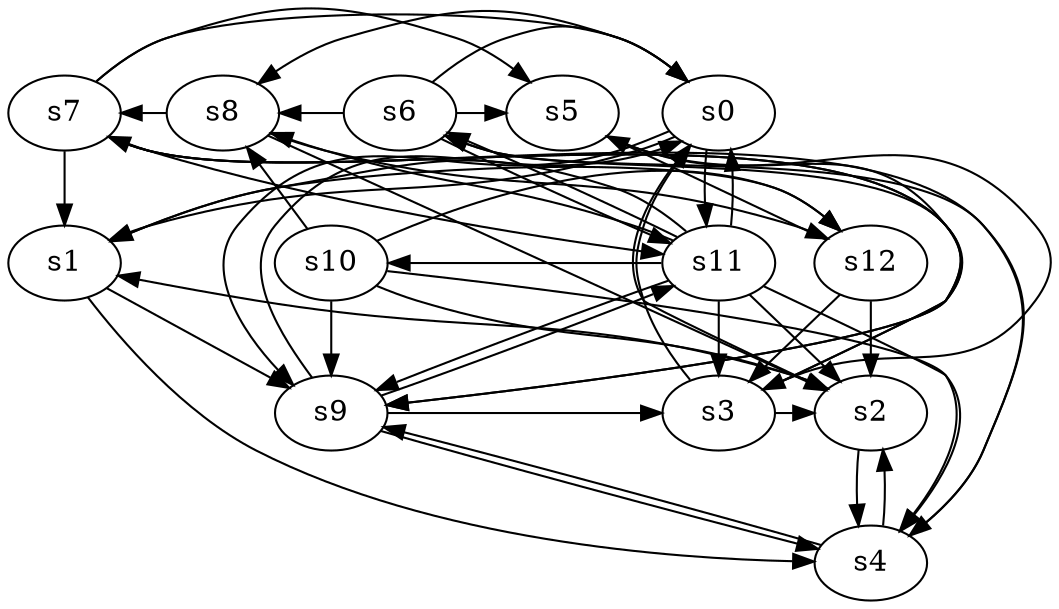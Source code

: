 digraph game_0899_complex_13 {
    s0 [name="s0", player=1];
    s1 [name="s1", player=0, target=1];
    s2 [name="s2", player=0, target=1];
    s3 [name="s3", player=0];
    s4 [name="s4", player=1];
    s5 [name="s5", player=0];
    s6 [name="s6", player=1];
    s7 [name="s7", player=0, target=1];
    s8 [name="s8", player=1];
    s9 [name="s9", player=1];
    s10 [name="s10", player=1];
    s11 [name="s11", player=1];
    s12 [name="s12", player=1, target=1];

    s0 -> s1 [constraint="time % 2 == 1"];
    s0 -> s8 [constraint="time == 3 || time == 18 || time == 20"];
    s0 -> s9 [constraint="time % 8 == 7"];
    s0 -> s11;
    s1 -> s4 [constraint="time % 2 == 1 && time % 3 == 1"];
    s1 -> s9;
    s1 -> s12 [constraint="time == 2 || time == 7 || time == 25"];
    s2 -> s0 [constraint="time % 4 == 3 && time % 5 == 1"];
    s2 -> s1 [constraint="time % 6 == 2"];
    s2 -> s4;
    s3 -> s0 [constraint="time % 2 == 1 && time % 3 == 1"];
    s3 -> s2 [constraint="!(time % 2 == 0)"];
    s3 -> s6 [constraint="time % 2 == 0 && time % 5 == 2"];
    s3 -> s7 [constraint="!(time % 2 == 1)"];
    s4 -> s2;
    s4 -> s6 [constraint="time == 2 || time == 3 || time == 12 || time == 14 || time == 17"];
    s4 -> s9 [constraint="time % 5 == 0"];
    s5 -> s3 [constraint="!(time % 3 == 0)"];
    s5 -> s9 [constraint="time % 4 == 3"];
    s6 -> s0 [constraint="time == 12 || time == 16 || time == 20 || time == 24"];
    s6 -> s5 [constraint="time % 4 == 0 && time % 4 == 2"];
    s6 -> s8 [constraint="time % 8 == 4"];
    s6 -> s11 [constraint="time == 8 || time == 20"];
    s7 -> s0 [constraint="time % 2 == 0 && time % 5 == 4"];
    s7 -> s1;
    s7 -> s4 [constraint="time % 2 == 0"];
    s7 -> s5 [constraint="time % 3 == 0 && time % 3 == 1"];
    s7 -> s9 [constraint="time == 16"];
    s7 -> s11 [constraint="time % 2 == 0"];
    s8 -> s2 [constraint="time % 3 == 0 && time % 5 == 1"];
    s8 -> s7 [constraint="!(time % 3 == 1)"];
    s8 -> s12 [constraint="time == 1"];
    s9 -> s0 [constraint="time % 3 == 2 && time % 5 == 4"];
    s9 -> s3 [constraint="time == 9 || time == 11 || time == 19"];
    s9 -> s4 [constraint="time % 3 == 1 || time % 3 == 1"];
    s9 -> s11 [constraint="!(time % 3 == 1)"];
    s10 -> s2 [constraint="!(time % 4 == 0)"];
    s10 -> s4 [constraint="time % 3 == 2 && time % 5 == 3"];
    s10 -> s8 [constraint="time % 5 == 3"];
    s10 -> s9;
    s10 -> s12 [constraint="time % 2 == 0"];
    s11 -> s0 [constraint="time == 11 || time == 15 || time == 17"];
    s11 -> s1 [constraint="time % 2 == 0"];
    s11 -> s2 [constraint="!(time % 6 == 1)"];
    s11 -> s3;
    s11 -> s4 [constraint="!(time % 4 == 1)"];
    s11 -> s6 [constraint="time == 4 || time == 10"];
    s11 -> s8 [constraint="time % 4 == 3 && time % 4 == 2"];
    s11 -> s9;
    s11 -> s10 [constraint="time % 2 == 1 || time % 4 == 3"];
    s12 -> s2;
    s12 -> s3;
    s12 -> s5 [constraint="time % 4 == 0 || time % 5 == 2"];
}
